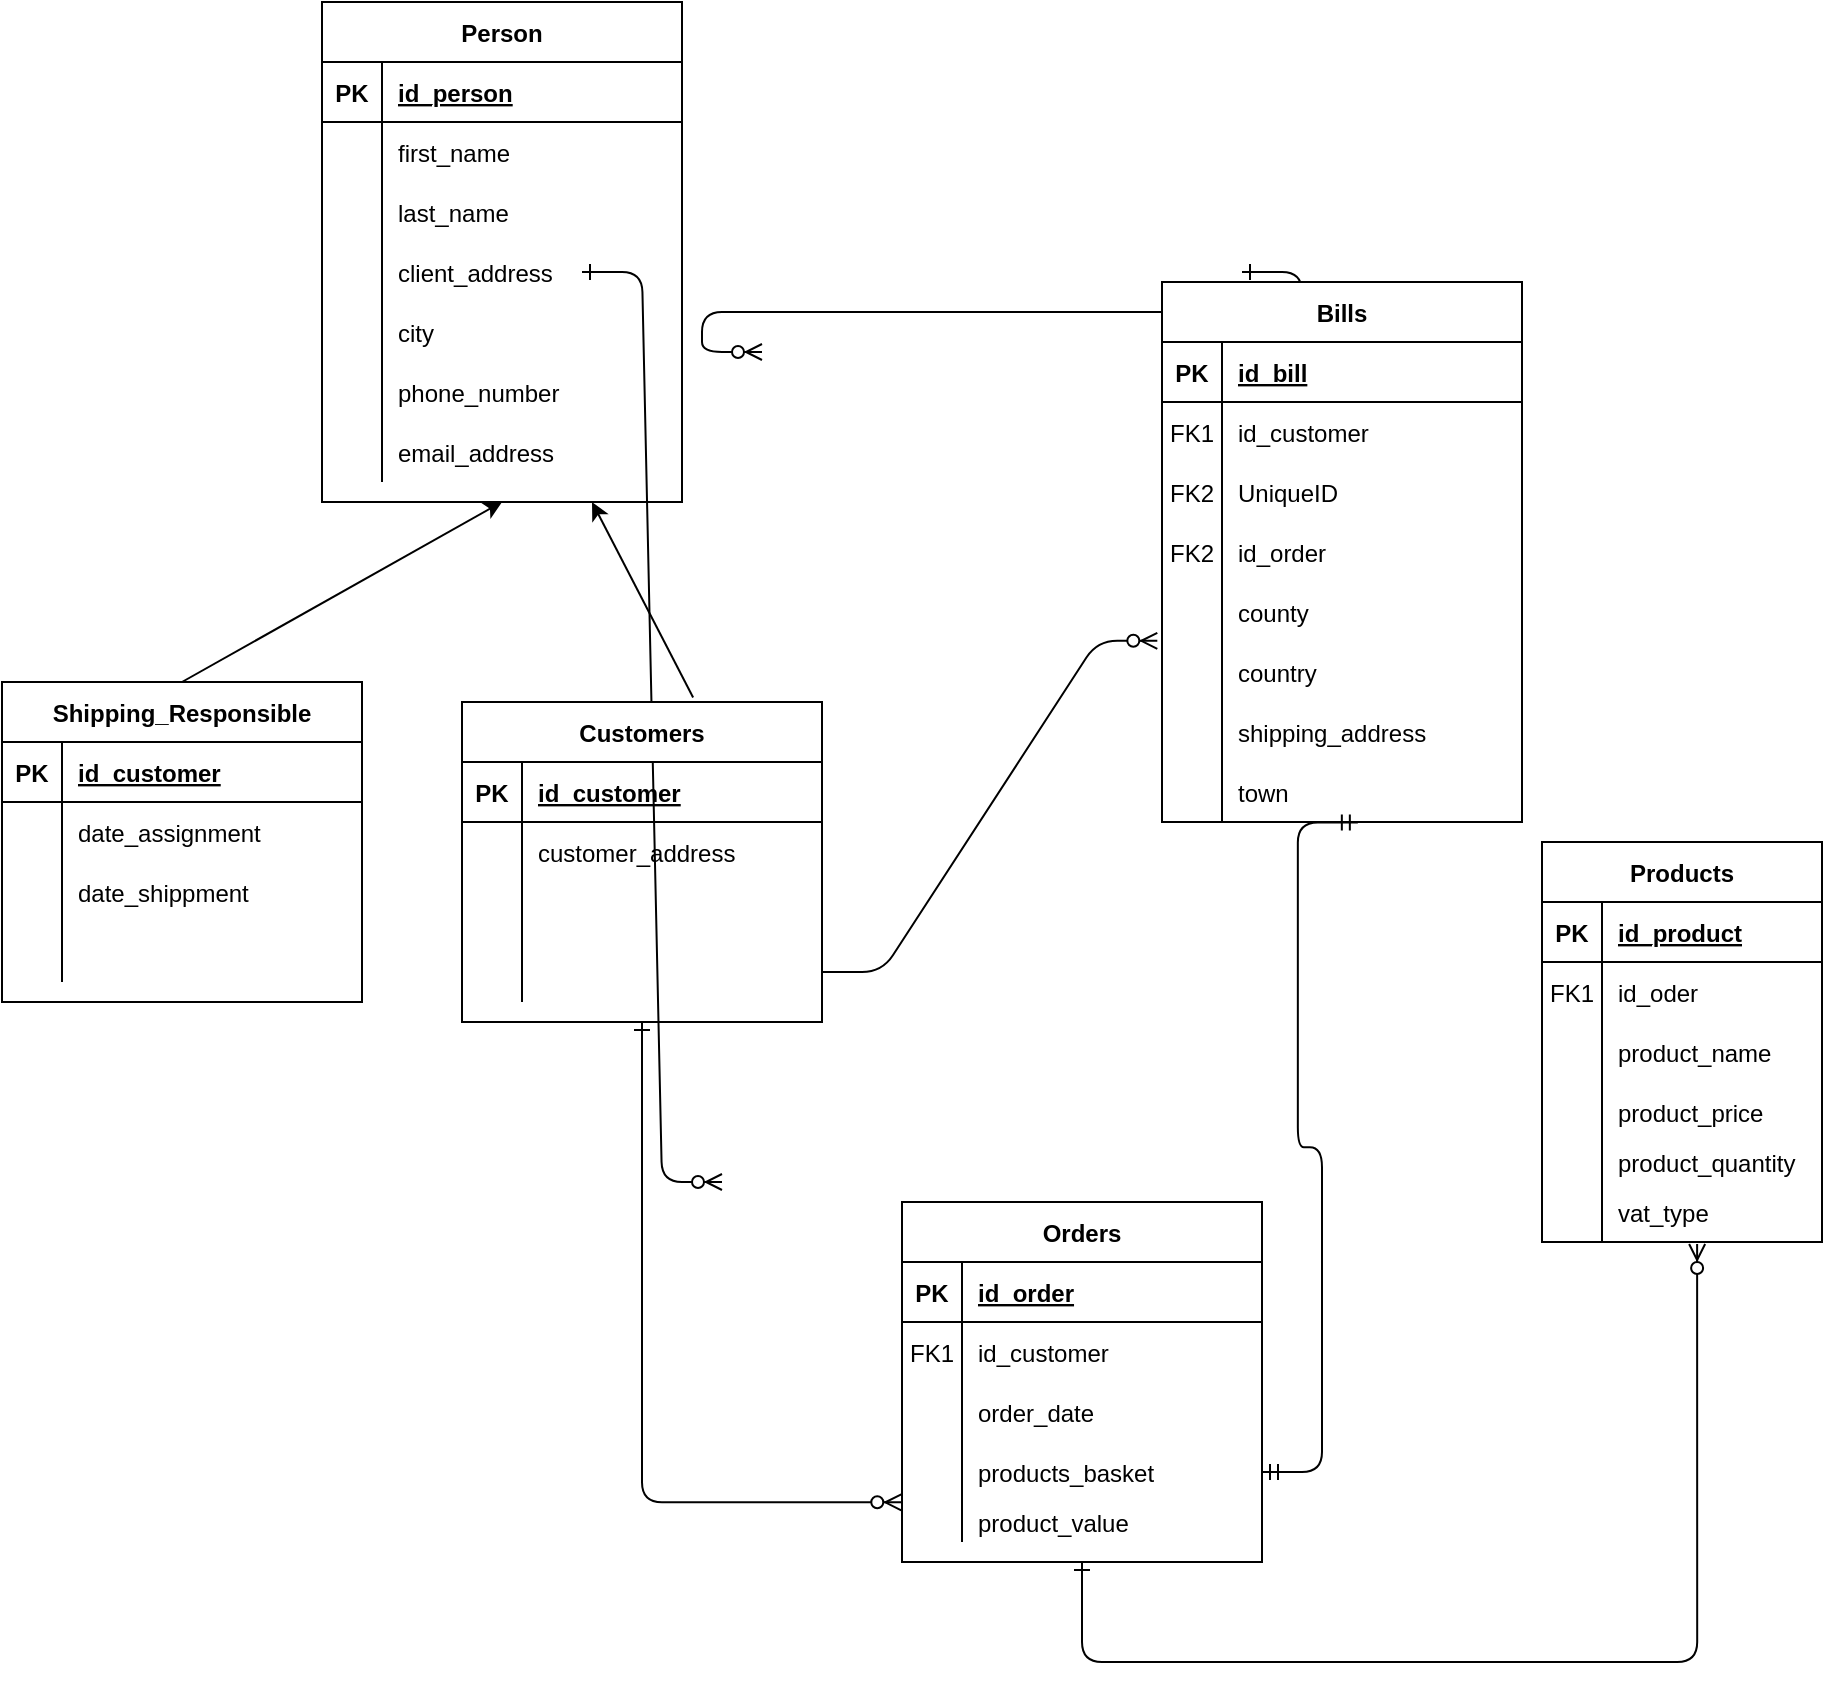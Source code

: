 <mxfile version="14.1.2" type="github">
  <diagram id="R2lEEEUBdFMjLlhIrx00" name="Page-1">
    <mxGraphModel dx="1038" dy="548" grid="1" gridSize="10" guides="1" tooltips="1" connect="1" arrows="1" fold="1" page="1" pageScale="1" pageWidth="850" pageHeight="1100" math="0" shadow="0" extFonts="Permanent Marker^https://fonts.googleapis.com/css?family=Permanent+Marker">
      <root>
        <mxCell id="0" />
        <mxCell id="1" parent="0" />
        <mxCell id="C-vyLk0tnHw3VtMMgP7b-1" value="" style="edgeStyle=entityRelationEdgeStyle;endArrow=ERzeroToMany;startArrow=ERone;endFill=1;startFill=0;" parent="1" target="C-vyLk0tnHw3VtMMgP7b-6" edge="1">
          <mxGeometry width="100" height="100" relative="1" as="geometry">
            <mxPoint x="370" y="165" as="sourcePoint" />
            <mxPoint x="440" y="620" as="targetPoint" />
          </mxGeometry>
        </mxCell>
        <mxCell id="C-vyLk0tnHw3VtMMgP7b-12" value="" style="edgeStyle=entityRelationEdgeStyle;endArrow=ERzeroToMany;startArrow=ERone;endFill=1;startFill=0;" parent="1" target="C-vyLk0tnHw3VtMMgP7b-17" edge="1">
          <mxGeometry width="100" height="100" relative="1" as="geometry">
            <mxPoint x="700" y="165" as="sourcePoint" />
            <mxPoint x="460" y="205" as="targetPoint" />
          </mxGeometry>
        </mxCell>
        <mxCell id="J-Ix9VPSojHu7yExUDnc-26" value="Bills" style="shape=table;startSize=30;container=1;collapsible=1;childLayout=tableLayout;fixedRows=1;rowLines=0;fontStyle=1;align=center;resizeLast=1;" vertex="1" parent="1">
          <mxGeometry x="660" y="170" width="180" height="270" as="geometry" />
        </mxCell>
        <mxCell id="J-Ix9VPSojHu7yExUDnc-27" value="" style="shape=partialRectangle;collapsible=0;dropTarget=0;pointerEvents=0;fillColor=none;top=0;left=0;bottom=1;right=0;points=[[0,0.5],[1,0.5]];portConstraint=eastwest;" vertex="1" parent="J-Ix9VPSojHu7yExUDnc-26">
          <mxGeometry y="30" width="180" height="30" as="geometry" />
        </mxCell>
        <mxCell id="J-Ix9VPSojHu7yExUDnc-28" value="PK" style="shape=partialRectangle;connectable=0;fillColor=none;top=0;left=0;bottom=0;right=0;fontStyle=1;overflow=hidden;" vertex="1" parent="J-Ix9VPSojHu7yExUDnc-27">
          <mxGeometry width="30" height="30" as="geometry" />
        </mxCell>
        <mxCell id="J-Ix9VPSojHu7yExUDnc-29" value="id_bill" style="shape=partialRectangle;connectable=0;fillColor=none;top=0;left=0;bottom=0;right=0;align=left;spacingLeft=6;fontStyle=5;overflow=hidden;" vertex="1" parent="J-Ix9VPSojHu7yExUDnc-27">
          <mxGeometry x="30" width="150" height="30" as="geometry" />
        </mxCell>
        <mxCell id="J-Ix9VPSojHu7yExUDnc-30" value="" style="shape=partialRectangle;collapsible=0;dropTarget=0;pointerEvents=0;fillColor=none;top=0;left=0;bottom=0;right=0;points=[[0,0.5],[1,0.5]];portConstraint=eastwest;" vertex="1" parent="J-Ix9VPSojHu7yExUDnc-26">
          <mxGeometry y="60" width="180" height="30" as="geometry" />
        </mxCell>
        <mxCell id="J-Ix9VPSojHu7yExUDnc-31" value="FK1" style="shape=partialRectangle;connectable=0;fillColor=none;top=0;left=0;bottom=0;right=0;editable=1;overflow=hidden;" vertex="1" parent="J-Ix9VPSojHu7yExUDnc-30">
          <mxGeometry width="30" height="30" as="geometry" />
        </mxCell>
        <mxCell id="J-Ix9VPSojHu7yExUDnc-32" value="id_customer" style="shape=partialRectangle;connectable=0;fillColor=none;top=0;left=0;bottom=0;right=0;align=left;spacingLeft=6;overflow=hidden;" vertex="1" parent="J-Ix9VPSojHu7yExUDnc-30">
          <mxGeometry x="30" width="150" height="30" as="geometry" />
        </mxCell>
        <mxCell id="J-Ix9VPSojHu7yExUDnc-206" value="" style="shape=partialRectangle;collapsible=0;dropTarget=0;pointerEvents=0;fillColor=none;top=0;left=0;bottom=0;right=0;points=[[0,0.5],[1,0.5]];portConstraint=eastwest;" vertex="1" parent="J-Ix9VPSojHu7yExUDnc-26">
          <mxGeometry y="90" width="180" height="30" as="geometry" />
        </mxCell>
        <mxCell id="J-Ix9VPSojHu7yExUDnc-207" value="FK2" style="shape=partialRectangle;connectable=0;fillColor=none;top=0;left=0;bottom=0;right=0;fontStyle=0;overflow=hidden;" vertex="1" parent="J-Ix9VPSojHu7yExUDnc-206">
          <mxGeometry width="30" height="30" as="geometry" />
        </mxCell>
        <mxCell id="J-Ix9VPSojHu7yExUDnc-208" value="UniqueID" style="shape=partialRectangle;connectable=0;fillColor=none;top=0;left=0;bottom=0;right=0;align=left;spacingLeft=6;fontStyle=0;overflow=hidden;" vertex="1" parent="J-Ix9VPSojHu7yExUDnc-206">
          <mxGeometry x="30" width="150" height="30" as="geometry" />
        </mxCell>
        <mxCell id="J-Ix9VPSojHu7yExUDnc-184" value="" style="shape=partialRectangle;collapsible=0;dropTarget=0;pointerEvents=0;fillColor=none;top=0;left=0;bottom=0;right=0;points=[[0,0.5],[1,0.5]];portConstraint=eastwest;" vertex="1" parent="J-Ix9VPSojHu7yExUDnc-26">
          <mxGeometry y="120" width="180" height="30" as="geometry" />
        </mxCell>
        <mxCell id="J-Ix9VPSojHu7yExUDnc-185" value="FK2" style="shape=partialRectangle;connectable=0;fillColor=none;top=0;left=0;bottom=0;right=0;fontStyle=0;overflow=hidden;" vertex="1" parent="J-Ix9VPSojHu7yExUDnc-184">
          <mxGeometry width="30" height="30" as="geometry" />
        </mxCell>
        <mxCell id="J-Ix9VPSojHu7yExUDnc-186" value="id_order" style="shape=partialRectangle;connectable=0;fillColor=none;top=0;left=0;bottom=0;right=0;align=left;spacingLeft=6;fontStyle=0;overflow=hidden;" vertex="1" parent="J-Ix9VPSojHu7yExUDnc-184">
          <mxGeometry x="30" width="150" height="30" as="geometry" />
        </mxCell>
        <mxCell id="J-Ix9VPSojHu7yExUDnc-175" value="" style="shape=partialRectangle;collapsible=0;dropTarget=0;pointerEvents=0;fillColor=none;top=0;left=0;bottom=0;right=0;points=[[0,0.5],[1,0.5]];portConstraint=eastwest;" vertex="1" parent="J-Ix9VPSojHu7yExUDnc-26">
          <mxGeometry y="150" width="180" height="30" as="geometry" />
        </mxCell>
        <mxCell id="J-Ix9VPSojHu7yExUDnc-176" value="" style="shape=partialRectangle;connectable=0;fillColor=none;top=0;left=0;bottom=0;right=0;editable=1;overflow=hidden;" vertex="1" parent="J-Ix9VPSojHu7yExUDnc-175">
          <mxGeometry width="30" height="30" as="geometry" />
        </mxCell>
        <mxCell id="J-Ix9VPSojHu7yExUDnc-177" value="county" style="shape=partialRectangle;connectable=0;fillColor=none;top=0;left=0;bottom=0;right=0;align=left;spacingLeft=6;overflow=hidden;" vertex="1" parent="J-Ix9VPSojHu7yExUDnc-175">
          <mxGeometry x="30" width="150" height="30" as="geometry" />
        </mxCell>
        <mxCell id="J-Ix9VPSojHu7yExUDnc-33" value="" style="shape=partialRectangle;collapsible=0;dropTarget=0;pointerEvents=0;fillColor=none;top=0;left=0;bottom=0;right=0;points=[[0,0.5],[1,0.5]];portConstraint=eastwest;" vertex="1" parent="J-Ix9VPSojHu7yExUDnc-26">
          <mxGeometry y="180" width="180" height="30" as="geometry" />
        </mxCell>
        <mxCell id="J-Ix9VPSojHu7yExUDnc-34" value="" style="shape=partialRectangle;connectable=0;fillColor=none;top=0;left=0;bottom=0;right=0;editable=1;overflow=hidden;" vertex="1" parent="J-Ix9VPSojHu7yExUDnc-33">
          <mxGeometry width="30" height="30" as="geometry" />
        </mxCell>
        <mxCell id="J-Ix9VPSojHu7yExUDnc-35" value="country" style="shape=partialRectangle;connectable=0;fillColor=none;top=0;left=0;bottom=0;right=0;align=left;spacingLeft=6;overflow=hidden;" vertex="1" parent="J-Ix9VPSojHu7yExUDnc-33">
          <mxGeometry x="30" width="150" height="30" as="geometry" />
        </mxCell>
        <mxCell id="J-Ix9VPSojHu7yExUDnc-171" value="" style="shape=partialRectangle;collapsible=0;dropTarget=0;pointerEvents=0;fillColor=none;top=0;left=0;bottom=0;right=0;points=[[0,0.5],[1,0.5]];portConstraint=eastwest;" vertex="1" parent="J-Ix9VPSojHu7yExUDnc-26">
          <mxGeometry y="210" width="180" height="30" as="geometry" />
        </mxCell>
        <mxCell id="J-Ix9VPSojHu7yExUDnc-172" value="" style="shape=partialRectangle;connectable=0;fillColor=none;top=0;left=0;bottom=0;right=0;editable=1;overflow=hidden;" vertex="1" parent="J-Ix9VPSojHu7yExUDnc-171">
          <mxGeometry width="30" height="30" as="geometry" />
        </mxCell>
        <mxCell id="J-Ix9VPSojHu7yExUDnc-173" value="shipping_address" style="shape=partialRectangle;connectable=0;fillColor=none;top=0;left=0;bottom=0;right=0;align=left;spacingLeft=6;overflow=hidden;" vertex="1" parent="J-Ix9VPSojHu7yExUDnc-171">
          <mxGeometry x="30" width="150" height="30" as="geometry" />
        </mxCell>
        <mxCell id="J-Ix9VPSojHu7yExUDnc-36" value="" style="shape=partialRectangle;collapsible=0;dropTarget=0;pointerEvents=0;fillColor=none;top=0;left=0;bottom=0;right=0;points=[[0,0.5],[1,0.5]];portConstraint=eastwest;" vertex="1" parent="J-Ix9VPSojHu7yExUDnc-26">
          <mxGeometry y="240" width="180" height="30" as="geometry" />
        </mxCell>
        <mxCell id="J-Ix9VPSojHu7yExUDnc-37" value="" style="shape=partialRectangle;connectable=0;fillColor=none;top=0;left=0;bottom=0;right=0;editable=1;overflow=hidden;" vertex="1" parent="J-Ix9VPSojHu7yExUDnc-36">
          <mxGeometry width="30" height="30" as="geometry" />
        </mxCell>
        <mxCell id="J-Ix9VPSojHu7yExUDnc-38" value="town" style="shape=partialRectangle;connectable=0;fillColor=none;top=0;left=0;bottom=0;right=0;align=left;spacingLeft=6;overflow=hidden;" vertex="1" parent="J-Ix9VPSojHu7yExUDnc-36">
          <mxGeometry x="30" width="150" height="30" as="geometry" />
        </mxCell>
        <mxCell id="J-Ix9VPSojHu7yExUDnc-59" value="Orders" style="shape=table;startSize=30;container=1;collapsible=1;childLayout=tableLayout;fixedRows=1;rowLines=0;fontStyle=1;align=center;resizeLast=1;" vertex="1" parent="1">
          <mxGeometry x="530" y="630" width="180" height="180" as="geometry" />
        </mxCell>
        <mxCell id="J-Ix9VPSojHu7yExUDnc-60" value="" style="shape=partialRectangle;collapsible=0;dropTarget=0;pointerEvents=0;fillColor=none;top=0;left=0;bottom=1;right=0;points=[[0,0.5],[1,0.5]];portConstraint=eastwest;" vertex="1" parent="J-Ix9VPSojHu7yExUDnc-59">
          <mxGeometry y="30" width="180" height="30" as="geometry" />
        </mxCell>
        <mxCell id="J-Ix9VPSojHu7yExUDnc-61" value="PK" style="shape=partialRectangle;connectable=0;fillColor=none;top=0;left=0;bottom=0;right=0;fontStyle=1;overflow=hidden;" vertex="1" parent="J-Ix9VPSojHu7yExUDnc-60">
          <mxGeometry width="30" height="30" as="geometry" />
        </mxCell>
        <mxCell id="J-Ix9VPSojHu7yExUDnc-62" value="id_order" style="shape=partialRectangle;connectable=0;fillColor=none;top=0;left=0;bottom=0;right=0;align=left;spacingLeft=6;fontStyle=5;overflow=hidden;" vertex="1" parent="J-Ix9VPSojHu7yExUDnc-60">
          <mxGeometry x="30" width="150" height="30" as="geometry" />
        </mxCell>
        <mxCell id="J-Ix9VPSojHu7yExUDnc-63" value="" style="shape=partialRectangle;collapsible=0;dropTarget=0;pointerEvents=0;fillColor=none;top=0;left=0;bottom=0;right=0;points=[[0,0.5],[1,0.5]];portConstraint=eastwest;" vertex="1" parent="J-Ix9VPSojHu7yExUDnc-59">
          <mxGeometry y="60" width="180" height="30" as="geometry" />
        </mxCell>
        <mxCell id="J-Ix9VPSojHu7yExUDnc-64" value="FK1" style="shape=partialRectangle;connectable=0;fillColor=none;top=0;left=0;bottom=0;right=0;editable=1;overflow=hidden;" vertex="1" parent="J-Ix9VPSojHu7yExUDnc-63">
          <mxGeometry width="30" height="30" as="geometry" />
        </mxCell>
        <mxCell id="J-Ix9VPSojHu7yExUDnc-65" value="id_customer" style="shape=partialRectangle;connectable=0;fillColor=none;top=0;left=0;bottom=0;right=0;align=left;spacingLeft=6;overflow=hidden;" vertex="1" parent="J-Ix9VPSojHu7yExUDnc-63">
          <mxGeometry x="30" width="150" height="30" as="geometry" />
        </mxCell>
        <mxCell id="J-Ix9VPSojHu7yExUDnc-66" value="" style="shape=partialRectangle;collapsible=0;dropTarget=0;pointerEvents=0;fillColor=none;top=0;left=0;bottom=0;right=0;points=[[0,0.5],[1,0.5]];portConstraint=eastwest;" vertex="1" parent="J-Ix9VPSojHu7yExUDnc-59">
          <mxGeometry y="90" width="180" height="30" as="geometry" />
        </mxCell>
        <mxCell id="J-Ix9VPSojHu7yExUDnc-67" value="" style="shape=partialRectangle;connectable=0;fillColor=none;top=0;left=0;bottom=0;right=0;editable=1;overflow=hidden;" vertex="1" parent="J-Ix9VPSojHu7yExUDnc-66">
          <mxGeometry width="30" height="30" as="geometry" />
        </mxCell>
        <mxCell id="J-Ix9VPSojHu7yExUDnc-68" value="order_date" style="shape=partialRectangle;connectable=0;fillColor=none;top=0;left=0;bottom=0;right=0;align=left;spacingLeft=6;overflow=hidden;" vertex="1" parent="J-Ix9VPSojHu7yExUDnc-66">
          <mxGeometry x="30" width="150" height="30" as="geometry" />
        </mxCell>
        <mxCell id="J-Ix9VPSojHu7yExUDnc-69" value="" style="shape=partialRectangle;collapsible=0;dropTarget=0;pointerEvents=0;fillColor=none;top=0;left=0;bottom=0;right=0;points=[[0,0.5],[1,0.5]];portConstraint=eastwest;" vertex="1" parent="J-Ix9VPSojHu7yExUDnc-59">
          <mxGeometry y="120" width="180" height="30" as="geometry" />
        </mxCell>
        <mxCell id="J-Ix9VPSojHu7yExUDnc-70" value="" style="shape=partialRectangle;connectable=0;fillColor=none;top=0;left=0;bottom=0;right=0;editable=1;overflow=hidden;" vertex="1" parent="J-Ix9VPSojHu7yExUDnc-69">
          <mxGeometry width="30" height="30" as="geometry" />
        </mxCell>
        <mxCell id="J-Ix9VPSojHu7yExUDnc-71" value="products_basket" style="shape=partialRectangle;connectable=0;fillColor=none;top=0;left=0;bottom=0;right=0;align=left;spacingLeft=6;overflow=hidden;" vertex="1" parent="J-Ix9VPSojHu7yExUDnc-69">
          <mxGeometry x="30" width="150" height="30" as="geometry" />
        </mxCell>
        <mxCell id="J-Ix9VPSojHu7yExUDnc-142" value="" style="shape=partialRectangle;collapsible=0;dropTarget=0;pointerEvents=0;fillColor=none;top=0;left=0;bottom=0;right=0;points=[[0,0.5],[1,0.5]];portConstraint=eastwest;" vertex="1" parent="J-Ix9VPSojHu7yExUDnc-59">
          <mxGeometry y="150" width="180" height="20" as="geometry" />
        </mxCell>
        <mxCell id="J-Ix9VPSojHu7yExUDnc-143" value="" style="shape=partialRectangle;connectable=0;fillColor=none;top=0;left=0;bottom=0;right=0;editable=1;overflow=hidden;" vertex="1" parent="J-Ix9VPSojHu7yExUDnc-142">
          <mxGeometry width="30" height="20" as="geometry" />
        </mxCell>
        <mxCell id="J-Ix9VPSojHu7yExUDnc-144" value="product_value" style="shape=partialRectangle;connectable=0;fillColor=none;top=0;left=0;bottom=0;right=0;align=left;spacingLeft=6;overflow=hidden;" vertex="1" parent="J-Ix9VPSojHu7yExUDnc-142">
          <mxGeometry x="30" width="150" height="20" as="geometry" />
        </mxCell>
        <mxCell id="J-Ix9VPSojHu7yExUDnc-92" value="" style="edgeStyle=orthogonalEdgeStyle;endArrow=ERzeroToMany;startArrow=ERone;endFill=1;startFill=0;entryX=-0.002;entryY=0.007;entryDx=0;entryDy=0;entryPerimeter=0;exitX=0.5;exitY=1;exitDx=0;exitDy=0;" edge="1" parent="1" source="J-Ix9VPSojHu7yExUDnc-232" target="J-Ix9VPSojHu7yExUDnc-142">
          <mxGeometry width="100" height="100" relative="1" as="geometry">
            <mxPoint x="340" y="410" as="sourcePoint" />
            <mxPoint x="520" y="600" as="targetPoint" />
            <Array as="points">
              <mxPoint x="400" y="780" />
            </Array>
          </mxGeometry>
        </mxCell>
        <mxCell id="J-Ix9VPSojHu7yExUDnc-125" value="Products" style="shape=table;startSize=30;container=1;collapsible=1;childLayout=tableLayout;fixedRows=1;rowLines=0;fontStyle=1;align=center;resizeLast=1;" vertex="1" parent="1">
          <mxGeometry x="850" y="450" width="140" height="200" as="geometry" />
        </mxCell>
        <mxCell id="J-Ix9VPSojHu7yExUDnc-126" value="" style="shape=partialRectangle;collapsible=0;dropTarget=0;pointerEvents=0;fillColor=none;top=0;left=0;bottom=1;right=0;points=[[0,0.5],[1,0.5]];portConstraint=eastwest;" vertex="1" parent="J-Ix9VPSojHu7yExUDnc-125">
          <mxGeometry y="30" width="140" height="30" as="geometry" />
        </mxCell>
        <mxCell id="J-Ix9VPSojHu7yExUDnc-127" value="PK" style="shape=partialRectangle;connectable=0;fillColor=none;top=0;left=0;bottom=0;right=0;fontStyle=1;overflow=hidden;" vertex="1" parent="J-Ix9VPSojHu7yExUDnc-126">
          <mxGeometry width="30" height="30" as="geometry" />
        </mxCell>
        <mxCell id="J-Ix9VPSojHu7yExUDnc-128" value="id_product" style="shape=partialRectangle;connectable=0;fillColor=none;top=0;left=0;bottom=0;right=0;align=left;spacingLeft=6;fontStyle=5;overflow=hidden;" vertex="1" parent="J-Ix9VPSojHu7yExUDnc-126">
          <mxGeometry x="30" width="110" height="30" as="geometry" />
        </mxCell>
        <mxCell id="J-Ix9VPSojHu7yExUDnc-129" value="" style="shape=partialRectangle;collapsible=0;dropTarget=0;pointerEvents=0;fillColor=none;top=0;left=0;bottom=0;right=0;points=[[0,0.5],[1,0.5]];portConstraint=eastwest;" vertex="1" parent="J-Ix9VPSojHu7yExUDnc-125">
          <mxGeometry y="60" width="140" height="30" as="geometry" />
        </mxCell>
        <mxCell id="J-Ix9VPSojHu7yExUDnc-130" value="FK1" style="shape=partialRectangle;connectable=0;fillColor=none;top=0;left=0;bottom=0;right=0;editable=1;overflow=hidden;" vertex="1" parent="J-Ix9VPSojHu7yExUDnc-129">
          <mxGeometry width="30" height="30" as="geometry" />
        </mxCell>
        <mxCell id="J-Ix9VPSojHu7yExUDnc-131" value="id_oder" style="shape=partialRectangle;connectable=0;fillColor=none;top=0;left=0;bottom=0;right=0;align=left;spacingLeft=6;overflow=hidden;" vertex="1" parent="J-Ix9VPSojHu7yExUDnc-129">
          <mxGeometry x="30" width="110" height="30" as="geometry" />
        </mxCell>
        <mxCell id="J-Ix9VPSojHu7yExUDnc-132" value="" style="shape=partialRectangle;collapsible=0;dropTarget=0;pointerEvents=0;fillColor=none;top=0;left=0;bottom=0;right=0;points=[[0,0.5],[1,0.5]];portConstraint=eastwest;" vertex="1" parent="J-Ix9VPSojHu7yExUDnc-125">
          <mxGeometry y="90" width="140" height="30" as="geometry" />
        </mxCell>
        <mxCell id="J-Ix9VPSojHu7yExUDnc-133" value="" style="shape=partialRectangle;connectable=0;fillColor=none;top=0;left=0;bottom=0;right=0;editable=1;overflow=hidden;" vertex="1" parent="J-Ix9VPSojHu7yExUDnc-132">
          <mxGeometry width="30" height="30" as="geometry" />
        </mxCell>
        <mxCell id="J-Ix9VPSojHu7yExUDnc-134" value="product_name" style="shape=partialRectangle;connectable=0;fillColor=none;top=0;left=0;bottom=0;right=0;align=left;spacingLeft=6;overflow=hidden;" vertex="1" parent="J-Ix9VPSojHu7yExUDnc-132">
          <mxGeometry x="30" width="110" height="30" as="geometry" />
        </mxCell>
        <mxCell id="J-Ix9VPSojHu7yExUDnc-135" value="" style="shape=partialRectangle;collapsible=0;dropTarget=0;pointerEvents=0;fillColor=none;top=0;left=0;bottom=0;right=0;points=[[0,0.5],[1,0.5]];portConstraint=eastwest;" vertex="1" parent="J-Ix9VPSojHu7yExUDnc-125">
          <mxGeometry y="120" width="140" height="30" as="geometry" />
        </mxCell>
        <mxCell id="J-Ix9VPSojHu7yExUDnc-136" value="" style="shape=partialRectangle;connectable=0;fillColor=none;top=0;left=0;bottom=0;right=0;editable=1;overflow=hidden;" vertex="1" parent="J-Ix9VPSojHu7yExUDnc-135">
          <mxGeometry width="30" height="30" as="geometry" />
        </mxCell>
        <mxCell id="J-Ix9VPSojHu7yExUDnc-137" value="product_price" style="shape=partialRectangle;connectable=0;fillColor=none;top=0;left=0;bottom=0;right=0;align=left;spacingLeft=6;overflow=hidden;" vertex="1" parent="J-Ix9VPSojHu7yExUDnc-135">
          <mxGeometry x="30" width="110" height="30" as="geometry" />
        </mxCell>
        <mxCell id="J-Ix9VPSojHu7yExUDnc-139" value="" style="shape=partialRectangle;collapsible=0;dropTarget=0;pointerEvents=0;fillColor=none;top=0;left=0;bottom=0;right=0;points=[[0,0.5],[1,0.5]];portConstraint=eastwest;" vertex="1" parent="J-Ix9VPSojHu7yExUDnc-125">
          <mxGeometry y="150" width="140" height="20" as="geometry" />
        </mxCell>
        <mxCell id="J-Ix9VPSojHu7yExUDnc-140" value="" style="shape=partialRectangle;connectable=0;fillColor=none;top=0;left=0;bottom=0;right=0;editable=1;overflow=hidden;" vertex="1" parent="J-Ix9VPSojHu7yExUDnc-139">
          <mxGeometry width="30" height="20" as="geometry" />
        </mxCell>
        <mxCell id="J-Ix9VPSojHu7yExUDnc-141" value="product_quantity" style="shape=partialRectangle;connectable=0;fillColor=none;top=0;left=0;bottom=0;right=0;align=left;spacingLeft=6;overflow=hidden;" vertex="1" parent="J-Ix9VPSojHu7yExUDnc-139">
          <mxGeometry x="30" width="110" height="20" as="geometry" />
        </mxCell>
        <mxCell id="J-Ix9VPSojHu7yExUDnc-145" value="" style="shape=partialRectangle;collapsible=0;dropTarget=0;pointerEvents=0;fillColor=none;top=0;left=0;bottom=0;right=0;points=[[0,0.5],[1,0.5]];portConstraint=eastwest;" vertex="1" parent="J-Ix9VPSojHu7yExUDnc-125">
          <mxGeometry y="170" width="140" height="30" as="geometry" />
        </mxCell>
        <mxCell id="J-Ix9VPSojHu7yExUDnc-146" value="" style="shape=partialRectangle;connectable=0;fillColor=none;top=0;left=0;bottom=0;right=0;editable=1;overflow=hidden;" vertex="1" parent="J-Ix9VPSojHu7yExUDnc-145">
          <mxGeometry width="30" height="30" as="geometry" />
        </mxCell>
        <mxCell id="J-Ix9VPSojHu7yExUDnc-147" value="vat_type" style="shape=partialRectangle;connectable=0;fillColor=none;top=0;left=0;bottom=0;right=0;align=left;spacingLeft=6;overflow=hidden;" vertex="1" parent="J-Ix9VPSojHu7yExUDnc-145">
          <mxGeometry x="30" width="110" height="30" as="geometry" />
        </mxCell>
        <mxCell id="J-Ix9VPSojHu7yExUDnc-138" value="" style="edgeStyle=orthogonalEdgeStyle;endArrow=ERzeroToMany;startArrow=ERone;endFill=1;startFill=0;entryX=0.554;entryY=1.033;entryDx=0;entryDy=0;exitX=0.5;exitY=1;exitDx=0;exitDy=0;entryPerimeter=0;" edge="1" parent="1" source="J-Ix9VPSojHu7yExUDnc-59" target="J-Ix9VPSojHu7yExUDnc-145">
          <mxGeometry width="100" height="100" relative="1" as="geometry">
            <mxPoint x="480" y="540" as="sourcePoint" />
            <mxPoint x="650" y="1080" as="targetPoint" />
            <Array as="points">
              <mxPoint x="620" y="860" />
              <mxPoint x="928" y="860" />
            </Array>
          </mxGeometry>
        </mxCell>
        <mxCell id="J-Ix9VPSojHu7yExUDnc-209" value="" style="edgeStyle=entityRelationEdgeStyle;fontSize=12;html=1;endArrow=ERzeroToMany;endFill=1;exitX=1;exitY=0.5;exitDx=0;exitDy=0;entryX=-0.013;entryY=-0.02;entryDx=0;entryDy=0;entryPerimeter=0;" edge="1" parent="1" source="J-Ix9VPSojHu7yExUDnc-242" target="J-Ix9VPSojHu7yExUDnc-33">
          <mxGeometry width="100" height="100" relative="1" as="geometry">
            <mxPoint x="460" y="385" as="sourcePoint" />
            <mxPoint x="470" y="470" as="targetPoint" />
          </mxGeometry>
        </mxCell>
        <mxCell id="J-Ix9VPSojHu7yExUDnc-210" value="" style="edgeStyle=entityRelationEdgeStyle;fontSize=12;html=1;endArrow=ERmandOne;startArrow=ERmandOne;entryX=0.544;entryY=1.007;entryDx=0;entryDy=0;entryPerimeter=0;exitX=1;exitY=0.5;exitDx=0;exitDy=0;" edge="1" parent="1" source="J-Ix9VPSojHu7yExUDnc-69" target="J-Ix9VPSojHu7yExUDnc-36">
          <mxGeometry width="100" height="100" relative="1" as="geometry">
            <mxPoint x="560" y="490" as="sourcePoint" />
            <mxPoint x="760" y="340" as="targetPoint" />
          </mxGeometry>
        </mxCell>
        <mxCell id="J-Ix9VPSojHu7yExUDnc-212" value="Person" style="shape=table;startSize=30;container=1;collapsible=1;childLayout=tableLayout;fixedRows=1;rowLines=0;fontStyle=1;align=center;resizeLast=1;" vertex="1" parent="1">
          <mxGeometry x="240" y="30" width="180" height="250" as="geometry" />
        </mxCell>
        <mxCell id="J-Ix9VPSojHu7yExUDnc-213" value="" style="shape=partialRectangle;collapsible=0;dropTarget=0;pointerEvents=0;fillColor=none;top=0;left=0;bottom=1;right=0;points=[[0,0.5],[1,0.5]];portConstraint=eastwest;" vertex="1" parent="J-Ix9VPSojHu7yExUDnc-212">
          <mxGeometry y="30" width="180" height="30" as="geometry" />
        </mxCell>
        <mxCell id="J-Ix9VPSojHu7yExUDnc-214" value="PK" style="shape=partialRectangle;connectable=0;fillColor=none;top=0;left=0;bottom=0;right=0;fontStyle=1;overflow=hidden;" vertex="1" parent="J-Ix9VPSojHu7yExUDnc-213">
          <mxGeometry width="30" height="30" as="geometry" />
        </mxCell>
        <mxCell id="J-Ix9VPSojHu7yExUDnc-215" value="id_person" style="shape=partialRectangle;connectable=0;fillColor=none;top=0;left=0;bottom=0;right=0;align=left;spacingLeft=6;fontStyle=5;overflow=hidden;" vertex="1" parent="J-Ix9VPSojHu7yExUDnc-213">
          <mxGeometry x="30" width="150" height="30" as="geometry" />
        </mxCell>
        <mxCell id="J-Ix9VPSojHu7yExUDnc-216" value="" style="shape=partialRectangle;collapsible=0;dropTarget=0;pointerEvents=0;fillColor=none;top=0;left=0;bottom=0;right=0;points=[[0,0.5],[1,0.5]];portConstraint=eastwest;" vertex="1" parent="J-Ix9VPSojHu7yExUDnc-212">
          <mxGeometry y="60" width="180" height="30" as="geometry" />
        </mxCell>
        <mxCell id="J-Ix9VPSojHu7yExUDnc-217" value="" style="shape=partialRectangle;connectable=0;fillColor=none;top=0;left=0;bottom=0;right=0;editable=1;overflow=hidden;" vertex="1" parent="J-Ix9VPSojHu7yExUDnc-216">
          <mxGeometry width="30" height="30" as="geometry" />
        </mxCell>
        <mxCell id="J-Ix9VPSojHu7yExUDnc-218" value="first_name" style="shape=partialRectangle;connectable=0;fillColor=none;top=0;left=0;bottom=0;right=0;align=left;spacingLeft=6;overflow=hidden;" vertex="1" parent="J-Ix9VPSojHu7yExUDnc-216">
          <mxGeometry x="30" width="150" height="30" as="geometry" />
        </mxCell>
        <mxCell id="J-Ix9VPSojHu7yExUDnc-219" value="" style="shape=partialRectangle;collapsible=0;dropTarget=0;pointerEvents=0;fillColor=none;top=0;left=0;bottom=0;right=0;points=[[0,0.5],[1,0.5]];portConstraint=eastwest;" vertex="1" parent="J-Ix9VPSojHu7yExUDnc-212">
          <mxGeometry y="90" width="180" height="30" as="geometry" />
        </mxCell>
        <mxCell id="J-Ix9VPSojHu7yExUDnc-220" value="" style="shape=partialRectangle;connectable=0;fillColor=none;top=0;left=0;bottom=0;right=0;editable=1;overflow=hidden;" vertex="1" parent="J-Ix9VPSojHu7yExUDnc-219">
          <mxGeometry width="30" height="30" as="geometry" />
        </mxCell>
        <mxCell id="J-Ix9VPSojHu7yExUDnc-221" value="last_name" style="shape=partialRectangle;connectable=0;fillColor=none;top=0;left=0;bottom=0;right=0;align=left;spacingLeft=6;overflow=hidden;" vertex="1" parent="J-Ix9VPSojHu7yExUDnc-219">
          <mxGeometry x="30" width="150" height="30" as="geometry" />
        </mxCell>
        <mxCell id="J-Ix9VPSojHu7yExUDnc-222" value="" style="shape=partialRectangle;collapsible=0;dropTarget=0;pointerEvents=0;fillColor=none;top=0;left=0;bottom=0;right=0;points=[[0,0.5],[1,0.5]];portConstraint=eastwest;" vertex="1" parent="J-Ix9VPSojHu7yExUDnc-212">
          <mxGeometry y="120" width="180" height="30" as="geometry" />
        </mxCell>
        <mxCell id="J-Ix9VPSojHu7yExUDnc-223" value="" style="shape=partialRectangle;connectable=0;fillColor=none;top=0;left=0;bottom=0;right=0;editable=1;overflow=hidden;" vertex="1" parent="J-Ix9VPSojHu7yExUDnc-222">
          <mxGeometry width="30" height="30" as="geometry" />
        </mxCell>
        <mxCell id="J-Ix9VPSojHu7yExUDnc-224" value="client_address" style="shape=partialRectangle;connectable=0;fillColor=none;top=0;left=0;bottom=0;right=0;align=left;spacingLeft=6;overflow=hidden;" vertex="1" parent="J-Ix9VPSojHu7yExUDnc-222">
          <mxGeometry x="30" width="150" height="30" as="geometry" />
        </mxCell>
        <mxCell id="J-Ix9VPSojHu7yExUDnc-225" value="" style="shape=partialRectangle;collapsible=0;dropTarget=0;pointerEvents=0;fillColor=none;top=0;left=0;bottom=0;right=0;points=[[0,0.5],[1,0.5]];portConstraint=eastwest;" vertex="1" parent="J-Ix9VPSojHu7yExUDnc-212">
          <mxGeometry y="150" width="180" height="30" as="geometry" />
        </mxCell>
        <mxCell id="J-Ix9VPSojHu7yExUDnc-226" value="" style="shape=partialRectangle;connectable=0;fillColor=none;top=0;left=0;bottom=0;right=0;editable=1;overflow=hidden;" vertex="1" parent="J-Ix9VPSojHu7yExUDnc-225">
          <mxGeometry width="30" height="30" as="geometry" />
        </mxCell>
        <mxCell id="J-Ix9VPSojHu7yExUDnc-227" value="city" style="shape=partialRectangle;connectable=0;fillColor=none;top=0;left=0;bottom=0;right=0;align=left;spacingLeft=6;overflow=hidden;" vertex="1" parent="J-Ix9VPSojHu7yExUDnc-225">
          <mxGeometry x="30" width="150" height="30" as="geometry" />
        </mxCell>
        <mxCell id="J-Ix9VPSojHu7yExUDnc-228" value="" style="shape=partialRectangle;collapsible=0;dropTarget=0;pointerEvents=0;fillColor=none;top=0;left=0;bottom=0;right=0;points=[[0,0.5],[1,0.5]];portConstraint=eastwest;" vertex="1" parent="J-Ix9VPSojHu7yExUDnc-212">
          <mxGeometry y="180" width="180" height="30" as="geometry" />
        </mxCell>
        <mxCell id="J-Ix9VPSojHu7yExUDnc-229" value="" style="shape=partialRectangle;connectable=0;fillColor=none;top=0;left=0;bottom=0;right=0;editable=1;overflow=hidden;" vertex="1" parent="J-Ix9VPSojHu7yExUDnc-228">
          <mxGeometry width="30" height="30" as="geometry" />
        </mxCell>
        <mxCell id="J-Ix9VPSojHu7yExUDnc-230" value="phone_number" style="shape=partialRectangle;connectable=0;fillColor=none;top=0;left=0;bottom=0;right=0;align=left;spacingLeft=6;overflow=hidden;" vertex="1" parent="J-Ix9VPSojHu7yExUDnc-228">
          <mxGeometry x="30" width="150" height="30" as="geometry" />
        </mxCell>
        <mxCell id="J-Ix9VPSojHu7yExUDnc-258" value="" style="shape=partialRectangle;collapsible=0;dropTarget=0;pointerEvents=0;fillColor=none;top=0;left=0;bottom=0;right=0;points=[[0,0.5],[1,0.5]];portConstraint=eastwest;" vertex="1" parent="J-Ix9VPSojHu7yExUDnc-212">
          <mxGeometry y="210" width="180" height="30" as="geometry" />
        </mxCell>
        <mxCell id="J-Ix9VPSojHu7yExUDnc-259" value="" style="shape=partialRectangle;connectable=0;fillColor=none;top=0;left=0;bottom=0;right=0;editable=1;overflow=hidden;" vertex="1" parent="J-Ix9VPSojHu7yExUDnc-258">
          <mxGeometry width="30" height="30" as="geometry" />
        </mxCell>
        <mxCell id="J-Ix9VPSojHu7yExUDnc-260" value="email_address" style="shape=partialRectangle;connectable=0;fillColor=none;top=0;left=0;bottom=0;right=0;align=left;spacingLeft=6;overflow=hidden;" vertex="1" parent="J-Ix9VPSojHu7yExUDnc-258">
          <mxGeometry x="30" width="150" height="30" as="geometry" />
        </mxCell>
        <mxCell id="J-Ix9VPSojHu7yExUDnc-231" value="" style="endArrow=classic;html=1;exitX=0.642;exitY=-0.014;exitDx=0;exitDy=0;entryX=0.75;entryY=1;entryDx=0;entryDy=0;exitPerimeter=0;" edge="1" parent="1" source="J-Ix9VPSojHu7yExUDnc-232" target="J-Ix9VPSojHu7yExUDnc-212">
          <mxGeometry width="50" height="50" relative="1" as="geometry">
            <mxPoint x="370" y="220" as="sourcePoint" />
            <mxPoint x="450" y="260" as="targetPoint" />
          </mxGeometry>
        </mxCell>
        <mxCell id="J-Ix9VPSojHu7yExUDnc-232" value="Customers" style="shape=table;startSize=30;container=1;collapsible=1;childLayout=tableLayout;fixedRows=1;rowLines=0;fontStyle=1;align=center;resizeLast=1;" vertex="1" parent="1">
          <mxGeometry x="310" y="380" width="180" height="160" as="geometry" />
        </mxCell>
        <mxCell id="J-Ix9VPSojHu7yExUDnc-233" value="" style="shape=partialRectangle;collapsible=0;dropTarget=0;pointerEvents=0;fillColor=none;top=0;left=0;bottom=1;right=0;points=[[0,0.5],[1,0.5]];portConstraint=eastwest;" vertex="1" parent="J-Ix9VPSojHu7yExUDnc-232">
          <mxGeometry y="30" width="180" height="30" as="geometry" />
        </mxCell>
        <mxCell id="J-Ix9VPSojHu7yExUDnc-234" value="PK" style="shape=partialRectangle;connectable=0;fillColor=none;top=0;left=0;bottom=0;right=0;fontStyle=1;overflow=hidden;" vertex="1" parent="J-Ix9VPSojHu7yExUDnc-233">
          <mxGeometry width="30" height="30" as="geometry" />
        </mxCell>
        <mxCell id="J-Ix9VPSojHu7yExUDnc-235" value="id_customer" style="shape=partialRectangle;connectable=0;fillColor=none;top=0;left=0;bottom=0;right=0;align=left;spacingLeft=6;fontStyle=5;overflow=hidden;" vertex="1" parent="J-Ix9VPSojHu7yExUDnc-233">
          <mxGeometry x="30" width="150" height="30" as="geometry" />
        </mxCell>
        <mxCell id="J-Ix9VPSojHu7yExUDnc-236" value="" style="shape=partialRectangle;collapsible=0;dropTarget=0;pointerEvents=0;fillColor=none;top=0;left=0;bottom=0;right=0;points=[[0,0.5],[1,0.5]];portConstraint=eastwest;" vertex="1" parent="J-Ix9VPSojHu7yExUDnc-232">
          <mxGeometry y="60" width="180" height="30" as="geometry" />
        </mxCell>
        <mxCell id="J-Ix9VPSojHu7yExUDnc-237" value="" style="shape=partialRectangle;connectable=0;fillColor=none;top=0;left=0;bottom=0;right=0;editable=1;overflow=hidden;" vertex="1" parent="J-Ix9VPSojHu7yExUDnc-236">
          <mxGeometry width="30" height="30" as="geometry" />
        </mxCell>
        <mxCell id="J-Ix9VPSojHu7yExUDnc-238" value="customer_address" style="shape=partialRectangle;connectable=0;fillColor=none;top=0;left=0;bottom=0;right=0;align=left;spacingLeft=6;overflow=hidden;" vertex="1" parent="J-Ix9VPSojHu7yExUDnc-236">
          <mxGeometry x="30" width="150" height="30" as="geometry" />
        </mxCell>
        <mxCell id="J-Ix9VPSojHu7yExUDnc-239" value="" style="shape=partialRectangle;collapsible=0;dropTarget=0;pointerEvents=0;fillColor=none;top=0;left=0;bottom=0;right=0;points=[[0,0.5],[1,0.5]];portConstraint=eastwest;" vertex="1" parent="J-Ix9VPSojHu7yExUDnc-232">
          <mxGeometry y="90" width="180" height="30" as="geometry" />
        </mxCell>
        <mxCell id="J-Ix9VPSojHu7yExUDnc-240" value="" style="shape=partialRectangle;connectable=0;fillColor=none;top=0;left=0;bottom=0;right=0;editable=1;overflow=hidden;" vertex="1" parent="J-Ix9VPSojHu7yExUDnc-239">
          <mxGeometry width="30" height="30" as="geometry" />
        </mxCell>
        <mxCell id="J-Ix9VPSojHu7yExUDnc-241" value="" style="shape=partialRectangle;connectable=0;fillColor=none;top=0;left=0;bottom=0;right=0;align=left;spacingLeft=6;overflow=hidden;" vertex="1" parent="J-Ix9VPSojHu7yExUDnc-239">
          <mxGeometry x="30" width="150" height="30" as="geometry" />
        </mxCell>
        <mxCell id="J-Ix9VPSojHu7yExUDnc-242" value="" style="shape=partialRectangle;collapsible=0;dropTarget=0;pointerEvents=0;fillColor=none;top=0;left=0;bottom=0;right=0;points=[[0,0.5],[1,0.5]];portConstraint=eastwest;" vertex="1" parent="J-Ix9VPSojHu7yExUDnc-232">
          <mxGeometry y="120" width="180" height="30" as="geometry" />
        </mxCell>
        <mxCell id="J-Ix9VPSojHu7yExUDnc-243" value="" style="shape=partialRectangle;connectable=0;fillColor=none;top=0;left=0;bottom=0;right=0;editable=1;overflow=hidden;" vertex="1" parent="J-Ix9VPSojHu7yExUDnc-242">
          <mxGeometry width="30" height="30" as="geometry" />
        </mxCell>
        <mxCell id="J-Ix9VPSojHu7yExUDnc-244" value="" style="shape=partialRectangle;connectable=0;fillColor=none;top=0;left=0;bottom=0;right=0;align=left;spacingLeft=6;overflow=hidden;" vertex="1" parent="J-Ix9VPSojHu7yExUDnc-242">
          <mxGeometry x="30" width="150" height="30" as="geometry" />
        </mxCell>
        <mxCell id="J-Ix9VPSojHu7yExUDnc-245" value="Shipping_Responsible" style="shape=table;startSize=30;container=1;collapsible=1;childLayout=tableLayout;fixedRows=1;rowLines=0;fontStyle=1;align=center;resizeLast=1;" vertex="1" parent="1">
          <mxGeometry x="80" y="370" width="180" height="160" as="geometry" />
        </mxCell>
        <mxCell id="J-Ix9VPSojHu7yExUDnc-246" value="" style="shape=partialRectangle;collapsible=0;dropTarget=0;pointerEvents=0;fillColor=none;top=0;left=0;bottom=1;right=0;points=[[0,0.5],[1,0.5]];portConstraint=eastwest;" vertex="1" parent="J-Ix9VPSojHu7yExUDnc-245">
          <mxGeometry y="30" width="180" height="30" as="geometry" />
        </mxCell>
        <mxCell id="J-Ix9VPSojHu7yExUDnc-247" value="PK" style="shape=partialRectangle;connectable=0;fillColor=none;top=0;left=0;bottom=0;right=0;fontStyle=1;overflow=hidden;" vertex="1" parent="J-Ix9VPSojHu7yExUDnc-246">
          <mxGeometry width="30" height="30" as="geometry" />
        </mxCell>
        <mxCell id="J-Ix9VPSojHu7yExUDnc-248" value="id_customer" style="shape=partialRectangle;connectable=0;fillColor=none;top=0;left=0;bottom=0;right=0;align=left;spacingLeft=6;fontStyle=5;overflow=hidden;" vertex="1" parent="J-Ix9VPSojHu7yExUDnc-246">
          <mxGeometry x="30" width="150" height="30" as="geometry" />
        </mxCell>
        <mxCell id="J-Ix9VPSojHu7yExUDnc-249" value="" style="shape=partialRectangle;collapsible=0;dropTarget=0;pointerEvents=0;fillColor=none;top=0;left=0;bottom=0;right=0;points=[[0,0.5],[1,0.5]];portConstraint=eastwest;" vertex="1" parent="J-Ix9VPSojHu7yExUDnc-245">
          <mxGeometry y="60" width="180" height="30" as="geometry" />
        </mxCell>
        <mxCell id="J-Ix9VPSojHu7yExUDnc-250" value="" style="shape=partialRectangle;connectable=0;fillColor=none;top=0;left=0;bottom=0;right=0;editable=1;overflow=hidden;" vertex="1" parent="J-Ix9VPSojHu7yExUDnc-249">
          <mxGeometry width="30" height="30" as="geometry" />
        </mxCell>
        <mxCell id="J-Ix9VPSojHu7yExUDnc-251" value="date_assignment" style="shape=partialRectangle;connectable=0;fillColor=none;top=0;left=0;bottom=0;right=0;align=left;spacingLeft=6;overflow=hidden;" vertex="1" parent="J-Ix9VPSojHu7yExUDnc-249">
          <mxGeometry x="30" width="150" height="30" as="geometry" />
        </mxCell>
        <mxCell id="J-Ix9VPSojHu7yExUDnc-252" value="" style="shape=partialRectangle;collapsible=0;dropTarget=0;pointerEvents=0;fillColor=none;top=0;left=0;bottom=0;right=0;points=[[0,0.5],[1,0.5]];portConstraint=eastwest;" vertex="1" parent="J-Ix9VPSojHu7yExUDnc-245">
          <mxGeometry y="90" width="180" height="30" as="geometry" />
        </mxCell>
        <mxCell id="J-Ix9VPSojHu7yExUDnc-253" value="" style="shape=partialRectangle;connectable=0;fillColor=none;top=0;left=0;bottom=0;right=0;editable=1;overflow=hidden;" vertex="1" parent="J-Ix9VPSojHu7yExUDnc-252">
          <mxGeometry width="30" height="30" as="geometry" />
        </mxCell>
        <mxCell id="J-Ix9VPSojHu7yExUDnc-254" value="date_shippment" style="shape=partialRectangle;connectable=0;fillColor=none;top=0;left=0;bottom=0;right=0;align=left;spacingLeft=6;overflow=hidden;" vertex="1" parent="J-Ix9VPSojHu7yExUDnc-252">
          <mxGeometry x="30" width="150" height="30" as="geometry" />
        </mxCell>
        <mxCell id="J-Ix9VPSojHu7yExUDnc-255" value="" style="shape=partialRectangle;collapsible=0;dropTarget=0;pointerEvents=0;fillColor=none;top=0;left=0;bottom=0;right=0;points=[[0,0.5],[1,0.5]];portConstraint=eastwest;" vertex="1" parent="J-Ix9VPSojHu7yExUDnc-245">
          <mxGeometry y="120" width="180" height="30" as="geometry" />
        </mxCell>
        <mxCell id="J-Ix9VPSojHu7yExUDnc-256" value="" style="shape=partialRectangle;connectable=0;fillColor=none;top=0;left=0;bottom=0;right=0;editable=1;overflow=hidden;" vertex="1" parent="J-Ix9VPSojHu7yExUDnc-255">
          <mxGeometry width="30" height="30" as="geometry" />
        </mxCell>
        <mxCell id="J-Ix9VPSojHu7yExUDnc-257" value="" style="shape=partialRectangle;connectable=0;fillColor=none;top=0;left=0;bottom=0;right=0;align=left;spacingLeft=6;overflow=hidden;" vertex="1" parent="J-Ix9VPSojHu7yExUDnc-255">
          <mxGeometry x="30" width="150" height="30" as="geometry" />
        </mxCell>
        <mxCell id="J-Ix9VPSojHu7yExUDnc-261" value="" style="endArrow=classic;html=1;exitX=0.5;exitY=0;exitDx=0;exitDy=0;entryX=0.5;entryY=1;entryDx=0;entryDy=0;" edge="1" parent="1" source="J-Ix9VPSojHu7yExUDnc-245" target="J-Ix9VPSojHu7yExUDnc-212">
          <mxGeometry width="50" height="50" relative="1" as="geometry">
            <mxPoint x="385.56" y="432.76" as="sourcePoint" />
            <mxPoint x="180" y="290" as="targetPoint" />
          </mxGeometry>
        </mxCell>
      </root>
    </mxGraphModel>
  </diagram>
</mxfile>
